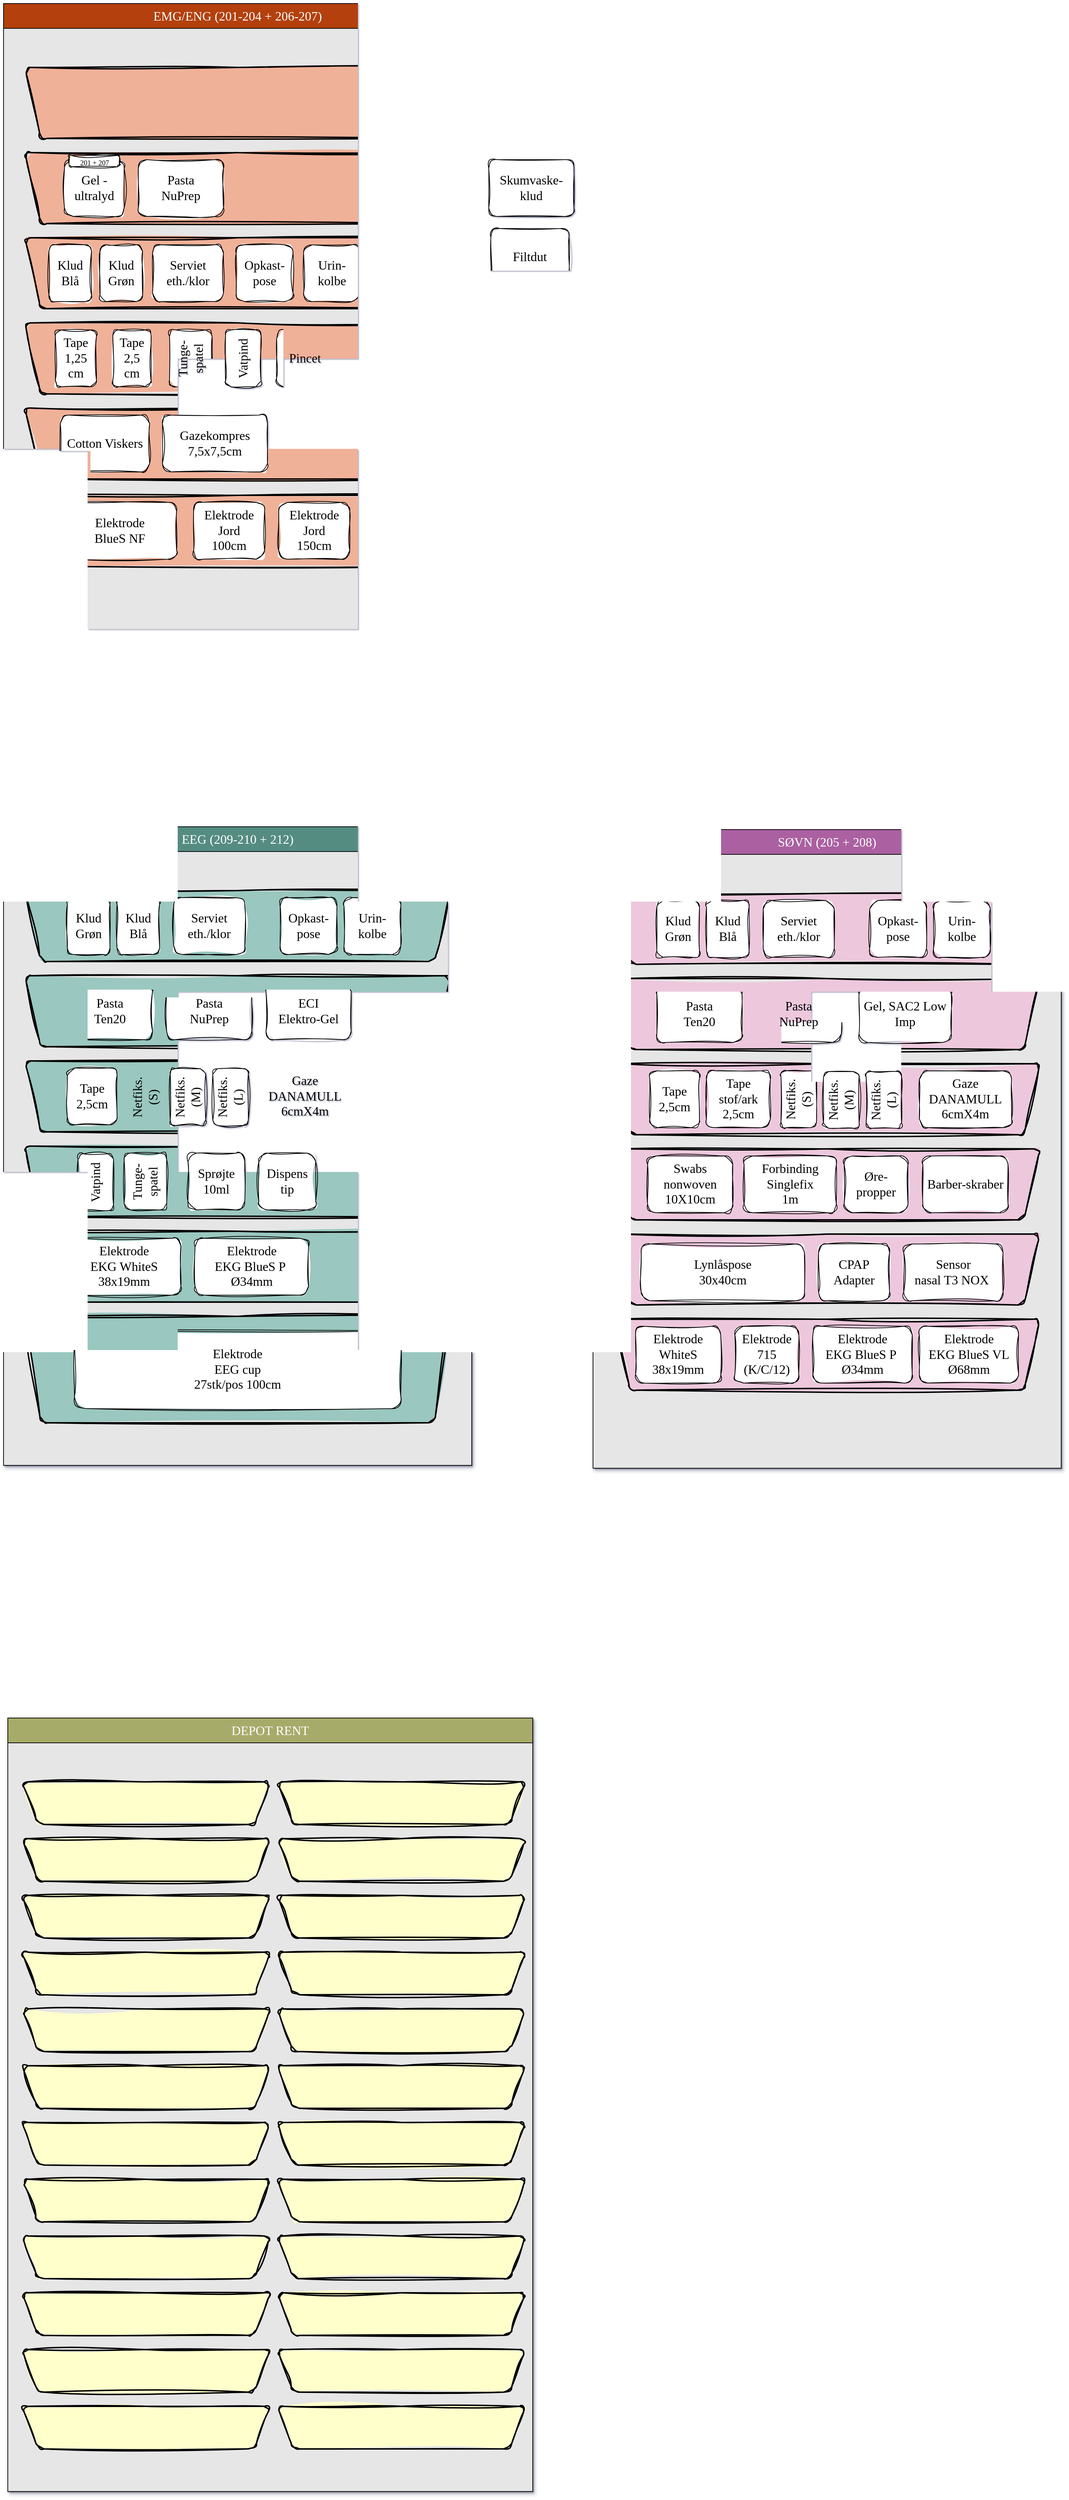 <mxfile version="22.1.18" type="github">
  <diagram name="Side-1" id="svqQulUeOBDjTAGsCi2p">
    <mxGraphModel dx="1793" dy="933" grid="0" gridSize="10" guides="1" tooltips="1" connect="1" arrows="1" fold="1" page="1" pageScale="1.5" pageWidth="1169" pageHeight="827" background="#ffffff" math="0" shadow="1">
      <root>
        <mxCell id="0" />
        <mxCell id="1" parent="0" />
        <mxCell id="lYbMJt9OuOAuE3FdUUvH-2" value="EEG (209-210 + 212)" style="swimlane;whiteSpace=wrap;html=1;hachureGap=4;fontFamily=Verdana;fontSize=18;swimlaneFillColor=#E6E6E6;startSize=35;rounded=0;labelBackgroundColor=none;fillStyle=solid;fillColor=#548C82;fontColor=#FFFFFF;shadow=1;fontStyle=0;glass=0;" parent="1" vertex="1">
          <mxGeometry x="80" y="1300" width="660" height="900" as="geometry" />
        </mxCell>
        <mxCell id="3jGWB9efROOq3MFtMo3v-24" value="" style="shape=trapezoid;perimeter=trapezoidPerimeter;whiteSpace=wrap;html=1;fixedSize=1;rounded=1;size=22.5;arcSize=17;rotation=-180;labelBackgroundColor=none;shadow=0;fillStyle=solid;allowArrows=1;snapToPoint=0;strokeWidth=2;perimeterSpacing=0;labelBorderColor=none;fillColor=#9AC7BF;fontSize=18;fontFamily=Verdana;sketch=1;curveFitting=1;jiggle=2;" parent="lYbMJt9OuOAuE3FdUUvH-2" vertex="1">
          <mxGeometry x="30" y="90" width="600" height="100" as="geometry" />
        </mxCell>
        <mxCell id="3jGWB9efROOq3MFtMo3v-30" value="Klud Grøn" style="rounded=1;whiteSpace=wrap;html=1;hachureGap=4;fontFamily=Verdana;fontSize=18;strokeWidth=1;direction=west;rotation=0;sketch=1;curveFitting=1;jiggle=2;" parent="lYbMJt9OuOAuE3FdUUvH-2" vertex="1">
          <mxGeometry x="90" y="100" width="60" height="80" as="geometry" />
        </mxCell>
        <mxCell id="lYbMJt9OuOAuE3FdUUvH-6" value="" style="shape=trapezoid;perimeter=trapezoidPerimeter;whiteSpace=wrap;html=1;fixedSize=1;rounded=1;size=22.5;arcSize=17;rotation=-180;labelBackgroundColor=none;shadow=0;fillStyle=solid;allowArrows=1;snapToPoint=0;strokeWidth=2;perimeterSpacing=0;labelBorderColor=none;fillColor=#9AC7BF;fontSize=18;fontFamily=Verdana;sketch=1;curveFitting=1;jiggle=2;" parent="lYbMJt9OuOAuE3FdUUvH-2" vertex="1">
          <mxGeometry x="30" y="210" width="600" height="100" as="geometry" />
        </mxCell>
        <mxCell id="lYbMJt9OuOAuE3FdUUvH-8" value="" style="shape=trapezoid;perimeter=trapezoidPerimeter;whiteSpace=wrap;html=1;fixedSize=1;rounded=1;size=22.5;arcSize=17;rotation=-180;labelBackgroundColor=none;shadow=0;fillStyle=solid;allowArrows=1;snapToPoint=0;strokeWidth=2;perimeterSpacing=0;labelBorderColor=none;fillColor=#9AC7BF;fontSize=18;fontFamily=Verdana;sketch=1;curveFitting=1;jiggle=2;" parent="lYbMJt9OuOAuE3FdUUvH-2" vertex="1">
          <mxGeometry x="30" y="330" width="600" height="100" as="geometry" />
        </mxCell>
        <mxCell id="lYbMJt9OuOAuE3FdUUvH-9" value="" style="shape=trapezoid;perimeter=trapezoidPerimeter;whiteSpace=wrap;html=1;fixedSize=1;rounded=1;size=22.5;arcSize=17;rotation=-180;labelBackgroundColor=none;shadow=0;fillStyle=solid;allowArrows=1;snapToPoint=0;strokeWidth=2;perimeterSpacing=0;labelBorderColor=none;fillColor=#9AC7BF;fontSize=18;fontFamily=Verdana;sketch=1;curveFitting=1;jiggle=2;" parent="lYbMJt9OuOAuE3FdUUvH-2" vertex="1">
          <mxGeometry x="30" y="450" width="600" height="100" as="geometry" />
        </mxCell>
        <mxCell id="lYbMJt9OuOAuE3FdUUvH-10" value="" style="shape=trapezoid;perimeter=trapezoidPerimeter;whiteSpace=wrap;html=1;fixedSize=1;rounded=1;size=22.5;arcSize=17;rotation=-180;labelBackgroundColor=none;shadow=0;fillStyle=solid;allowArrows=1;snapToPoint=0;strokeWidth=2;perimeterSpacing=0;labelBorderColor=none;fillColor=#9AC7BF;fontSize=18;fontFamily=Verdana;sketch=1;curveFitting=1;jiggle=2;" parent="lYbMJt9OuOAuE3FdUUvH-2" vertex="1">
          <mxGeometry x="30" y="570" width="600" height="100" as="geometry" />
        </mxCell>
        <mxCell id="lYbMJt9OuOAuE3FdUUvH-11" value="" style="shape=trapezoid;perimeter=trapezoidPerimeter;whiteSpace=wrap;html=1;fixedSize=1;rounded=1;size=22.5;arcSize=17;rotation=-180;labelBackgroundColor=none;shadow=0;fillStyle=solid;allowArrows=1;snapToPoint=0;strokeWidth=2;perimeterSpacing=0;labelBorderColor=none;fillColor=#9AC7BF;fontSize=18;fontFamily=Verdana;sketch=1;curveFitting=1;jiggle=2;" parent="lYbMJt9OuOAuE3FdUUvH-2" vertex="1">
          <mxGeometry x="30" y="690" width="600" height="150" as="geometry" />
        </mxCell>
        <mxCell id="lYbMJt9OuOAuE3FdUUvH-13" value="Klud Blå" style="rounded=1;whiteSpace=wrap;html=1;hachureGap=4;fontFamily=Verdana;fontSize=18;strokeWidth=1;direction=west;rotation=0;sketch=1;curveFitting=1;jiggle=2;" parent="lYbMJt9OuOAuE3FdUUvH-2" vertex="1">
          <mxGeometry x="160" y="100" width="60" height="80" as="geometry" />
        </mxCell>
        <mxCell id="lYbMJt9OuOAuE3FdUUvH-14" value="Serviet&lt;br style=&quot;font-size: 18px;&quot;&gt;eth./klor" style="rounded=1;whiteSpace=wrap;html=1;hachureGap=4;fontFamily=Verdana;fontSize=18;strokeWidth=1;direction=west;rotation=0;sketch=1;curveFitting=1;jiggle=2;" parent="lYbMJt9OuOAuE3FdUUvH-2" vertex="1">
          <mxGeometry x="240" y="100" width="100" height="80" as="geometry" />
        </mxCell>
        <mxCell id="lYbMJt9OuOAuE3FdUUvH-15" value="Opkast-pose" style="rounded=1;whiteSpace=wrap;html=1;hachureGap=4;fontFamily=Verdana;fontSize=18;strokeWidth=1;direction=west;rotation=0;sketch=1;curveFitting=1;jiggle=2;" parent="lYbMJt9OuOAuE3FdUUvH-2" vertex="1">
          <mxGeometry x="390" y="100" width="80" height="80" as="geometry" />
        </mxCell>
        <mxCell id="lYbMJt9OuOAuE3FdUUvH-16" value="Urin-kolbe" style="rounded=1;whiteSpace=wrap;html=1;hachureGap=4;fontFamily=Verdana;fontSize=18;strokeWidth=1;direction=west;rotation=0;sketch=1;curveFitting=1;jiggle=2;" parent="lYbMJt9OuOAuE3FdUUvH-2" vertex="1">
          <mxGeometry x="480" y="100" width="80" height="80" as="geometry" />
        </mxCell>
        <mxCell id="lYbMJt9OuOAuE3FdUUvH-20" value="Elektrode&lt;br&gt;EKG WhiteS&lt;br style=&quot;font-size: 18px;&quot;&gt;38x19mm" style="rounded=1;whiteSpace=wrap;html=1;hachureGap=4;fontFamily=Verdana;fontSize=18;strokeWidth=1;direction=west;rotation=0;spacingRight=2;spacingLeft=2;sketch=1;curveFitting=1;jiggle=2;" parent="lYbMJt9OuOAuE3FdUUvH-2" vertex="1">
          <mxGeometry x="90" y="580" width="160" height="80" as="geometry" />
        </mxCell>
        <mxCell id="lYbMJt9OuOAuE3FdUUvH-25" value="Elektrode &lt;br style=&quot;font-size: 18px;&quot;&gt;EKG BlueS P&amp;nbsp;&lt;br style=&quot;font-size: 18px;&quot;&gt;Ø34mm" style="rounded=1;whiteSpace=wrap;html=1;hachureGap=4;fontFamily=Verdana;fontSize=18;strokeWidth=1;direction=west;rotation=0;spacingRight=2;spacingLeft=2;sketch=1;curveFitting=1;jiggle=2;" parent="lYbMJt9OuOAuE3FdUUvH-2" vertex="1">
          <mxGeometry x="270" y="580" width="160" height="80" as="geometry" />
        </mxCell>
        <mxCell id="lYbMJt9OuOAuE3FdUUvH-26" value="Tape&lt;br style=&quot;font-size: 18px;&quot;&gt;2,5cm" style="rounded=1;whiteSpace=wrap;html=1;hachureGap=4;fontFamily=Verdana;fontSize=18;strokeWidth=1;direction=west;rotation=0;spacingRight=2;spacingLeft=2;sketch=1;curveFitting=1;jiggle=2;" parent="lYbMJt9OuOAuE3FdUUvH-2" vertex="1">
          <mxGeometry x="90" y="340" width="70" height="80" as="geometry" />
        </mxCell>
        <mxCell id="lYbMJt9OuOAuE3FdUUvH-27" value="Vatpind" style="rounded=1;whiteSpace=wrap;html=1;hachureGap=4;fontFamily=Verdana;fontSize=18;strokeWidth=1;direction=west;rotation=-90;spacingRight=2;spacingLeft=2;sketch=1;curveFitting=1;jiggle=2;" parent="lYbMJt9OuOAuE3FdUUvH-2" vertex="1">
          <mxGeometry x="90" y="476" width="80" height="50" as="geometry" />
        </mxCell>
        <mxCell id="lYbMJt9OuOAuE3FdUUvH-28" value="Tunge-spatel" style="rounded=1;whiteSpace=wrap;html=1;hachureGap=4;fontFamily=Verdana;fontSize=18;strokeWidth=1;direction=west;rotation=-90;spacingRight=2;spacingLeft=2;sketch=1;curveFitting=1;jiggle=2;" parent="lYbMJt9OuOAuE3FdUUvH-2" vertex="1">
          <mxGeometry x="160" y="470" width="80" height="60" as="geometry" />
        </mxCell>
        <mxCell id="lYbMJt9OuOAuE3FdUUvH-29" value="Gaze DANAMULL&lt;br style=&quot;font-size: 18px;&quot;&gt;6cmX4m" style="rounded=1;whiteSpace=wrap;html=1;hachureGap=4;fontFamily=Verdana;fontSize=18;strokeWidth=1;direction=west;rotation=0;spacingRight=2;spacingLeft=2;sketch=1;curveFitting=1;jiggle=2;" parent="lYbMJt9OuOAuE3FdUUvH-2" vertex="1">
          <mxGeometry x="360" y="340" width="130" height="80" as="geometry" />
        </mxCell>
        <mxCell id="lYbMJt9OuOAuE3FdUUvH-36" value="Netfiks. (S)" style="rounded=1;whiteSpace=wrap;html=1;hachureGap=4;fontFamily=Verdana;fontSize=18;strokeWidth=1;direction=west;rotation=-90;spacingRight=2;spacingLeft=2;sketch=1;curveFitting=1;jiggle=2;" parent="lYbMJt9OuOAuE3FdUUvH-2" vertex="1">
          <mxGeometry x="160" y="356" width="80" height="50" as="geometry" />
        </mxCell>
        <mxCell id="lYbMJt9OuOAuE3FdUUvH-37" value="Netfiks. (M)" style="rounded=1;whiteSpace=wrap;html=1;hachureGap=4;fontFamily=Verdana;fontSize=18;strokeWidth=1;direction=west;rotation=-90;spacingRight=2;spacingLeft=2;sketch=1;curveFitting=1;jiggle=2;" parent="lYbMJt9OuOAuE3FdUUvH-2" vertex="1">
          <mxGeometry x="220" y="356" width="80" height="50" as="geometry" />
        </mxCell>
        <mxCell id="lYbMJt9OuOAuE3FdUUvH-38" value="Netfiks. (L)" style="rounded=1;whiteSpace=wrap;html=1;hachureGap=4;fontFamily=Verdana;fontSize=18;strokeWidth=1;direction=west;rotation=-90;spacingRight=2;spacingLeft=2;sketch=1;curveFitting=1;jiggle=2;" parent="lYbMJt9OuOAuE3FdUUvH-2" vertex="1">
          <mxGeometry x="280" y="356" width="80" height="50" as="geometry" />
        </mxCell>
        <mxCell id="lYbMJt9OuOAuE3FdUUvH-39" value="Pasta&lt;br style=&quot;font-size: 18px;&quot;&gt;NuPrep" style="rounded=1;whiteSpace=wrap;html=1;hachureGap=4;fontFamily=Verdana;fontSize=18;strokeWidth=1;direction=west;rotation=0;spacingRight=2;spacingLeft=2;sketch=1;curveFitting=1;jiggle=2;" parent="lYbMJt9OuOAuE3FdUUvH-2" vertex="1">
          <mxGeometry x="230" y="220" width="120" height="80" as="geometry" />
        </mxCell>
        <mxCell id="lYbMJt9OuOAuE3FdUUvH-40" value="Pasta&lt;br style=&quot;font-size: 18px;&quot;&gt;Ten20" style="rounded=1;whiteSpace=wrap;html=1;hachureGap=4;fontFamily=Verdana;fontSize=18;strokeWidth=1;direction=west;rotation=0;spacingRight=2;spacingLeft=2;sketch=1;curveFitting=1;jiggle=2;" parent="lYbMJt9OuOAuE3FdUUvH-2" vertex="1">
          <mxGeometry x="90" y="220" width="120" height="80" as="geometry" />
        </mxCell>
        <mxCell id="lYbMJt9OuOAuE3FdUUvH-41" value="Elektrode&lt;br style=&quot;font-size: 18px;&quot;&gt;EEG cup&lt;br style=&quot;font-size: 18px;&quot;&gt;27stk/pos 100cm" style="rounded=1;whiteSpace=wrap;html=1;hachureGap=4;fontFamily=Verdana;fontSize=18;strokeWidth=1;direction=west;rotation=0;spacingRight=2;spacingLeft=2;sketch=1;curveFitting=1;jiggle=2;" parent="lYbMJt9OuOAuE3FdUUvH-2" vertex="1">
          <mxGeometry x="100" y="710" width="460" height="110" as="geometry" />
        </mxCell>
        <mxCell id="lYbMJt9OuOAuE3FdUUvH-42" value="ECI&lt;br style=&quot;font-size: 18px;&quot;&gt;Elektro-Gel" style="rounded=1;whiteSpace=wrap;html=1;hachureGap=4;fontFamily=Verdana;fontSize=18;strokeWidth=1;direction=west;rotation=0;spacingRight=2;spacingLeft=2;sketch=1;curveFitting=1;jiggle=2;" parent="lYbMJt9OuOAuE3FdUUvH-2" vertex="1">
          <mxGeometry x="370" y="220" width="120" height="80" as="geometry" />
        </mxCell>
        <mxCell id="lYbMJt9OuOAuE3FdUUvH-43" value="Sprøjte 10ml" style="rounded=1;whiteSpace=wrap;html=1;hachureGap=4;fontFamily=Verdana;fontSize=18;strokeWidth=1;direction=west;rotation=0;spacingRight=2;spacingLeft=2;sketch=1;curveFitting=1;jiggle=2;" parent="lYbMJt9OuOAuE3FdUUvH-2" vertex="1">
          <mxGeometry x="260" y="460" width="80" height="80" as="geometry" />
        </mxCell>
        <mxCell id="lYbMJt9OuOAuE3FdUUvH-44" value="Dispens&lt;br style=&quot;font-size: 18px;&quot;&gt;tip" style="rounded=1;whiteSpace=wrap;html=1;hachureGap=4;fontFamily=Verdana;fontSize=18;strokeWidth=1;direction=west;rotation=0;spacingRight=2;spacingLeft=2;sketch=1;curveFitting=1;jiggle=2;" parent="lYbMJt9OuOAuE3FdUUvH-2" vertex="1">
          <mxGeometry x="360" y="460" width="80" height="80" as="geometry" />
        </mxCell>
        <mxCell id="wIaHaO2FN9Urou3l482N-1" value="EMG/ENG (201-204 + 206-207)" style="swimlane;whiteSpace=wrap;html=1;hachureGap=4;fontFamily=Verdana;fontSize=18;swimlaneFillColor=#E6E6E6;startSize=35;rounded=0;labelBackgroundColor=none;fillStyle=solid;fillColor=#B3400E;fontColor=#FFFFFF;shadow=1;fontStyle=0;glass=0;" parent="1" vertex="1">
          <mxGeometry x="80" y="140" width="660" height="900" as="geometry" />
        </mxCell>
        <mxCell id="wIaHaO2FN9Urou3l482N-2" value="" style="shape=trapezoid;perimeter=trapezoidPerimeter;whiteSpace=wrap;html=1;fixedSize=1;rounded=1;size=22.5;arcSize=17;rotation=-180;labelBackgroundColor=none;shadow=0;fillStyle=solid;allowArrows=1;snapToPoint=0;strokeWidth=2;perimeterSpacing=0;labelBorderColor=none;fillColor=#F0B199;fontSize=18;fontFamily=Verdana;sketch=1;curveFitting=1;jiggle=2;" parent="wIaHaO2FN9Urou3l482N-1" vertex="1">
          <mxGeometry x="30" y="90" width="600" height="100" as="geometry" />
        </mxCell>
        <mxCell id="wIaHaO2FN9Urou3l482N-4" value="" style="shape=trapezoid;perimeter=trapezoidPerimeter;whiteSpace=wrap;html=1;fixedSize=1;rounded=1;size=22.5;arcSize=17;rotation=-180;labelBackgroundColor=none;shadow=0;fillStyle=solid;allowArrows=1;snapToPoint=0;strokeWidth=2;perimeterSpacing=0;labelBorderColor=none;fillColor=#F0B199;fontSize=18;fontFamily=Verdana;sketch=1;curveFitting=1;jiggle=2;" parent="wIaHaO2FN9Urou3l482N-1" vertex="1">
          <mxGeometry x="30" y="210" width="600" height="100" as="geometry" />
        </mxCell>
        <mxCell id="wIaHaO2FN9Urou3l482N-5" value="" style="shape=trapezoid;perimeter=trapezoidPerimeter;whiteSpace=wrap;html=1;fixedSize=1;rounded=1;size=22.5;arcSize=17;rotation=-180;labelBackgroundColor=none;shadow=0;fillStyle=solid;allowArrows=1;snapToPoint=0;strokeWidth=2;perimeterSpacing=0;labelBorderColor=none;fillColor=#F0B199;fontSize=18;fontFamily=Verdana;sketch=1;curveFitting=1;jiggle=2;" parent="wIaHaO2FN9Urou3l482N-1" vertex="1">
          <mxGeometry x="30" y="330" width="600" height="100" as="geometry" />
        </mxCell>
        <mxCell id="wIaHaO2FN9Urou3l482N-6" value="" style="shape=trapezoid;perimeter=trapezoidPerimeter;whiteSpace=wrap;html=1;fixedSize=1;rounded=1;size=22.5;arcSize=17;rotation=-180;labelBackgroundColor=none;shadow=0;fillStyle=solid;allowArrows=1;snapToPoint=0;strokeWidth=2;perimeterSpacing=0;labelBorderColor=none;fillColor=#F0B199;fontSize=18;fontFamily=Verdana;sketch=1;curveFitting=1;jiggle=2;" parent="wIaHaO2FN9Urou3l482N-1" vertex="1">
          <mxGeometry x="30" y="450" width="600" height="100" as="geometry" />
        </mxCell>
        <mxCell id="wIaHaO2FN9Urou3l482N-7" value="" style="shape=trapezoid;perimeter=trapezoidPerimeter;whiteSpace=wrap;html=1;fixedSize=1;rounded=1;size=22.5;arcSize=17;rotation=-180;labelBackgroundColor=none;shadow=0;fillStyle=solid;allowArrows=1;snapToPoint=0;strokeWidth=2;perimeterSpacing=0;labelBorderColor=none;fillColor=#F0B199;fontSize=18;fontFamily=Verdana;sketch=1;curveFitting=1;jiggle=2;" parent="wIaHaO2FN9Urou3l482N-1" vertex="1">
          <mxGeometry x="30" y="570" width="600" height="100" as="geometry" />
        </mxCell>
        <mxCell id="wIaHaO2FN9Urou3l482N-8" value="" style="shape=trapezoid;perimeter=trapezoidPerimeter;whiteSpace=wrap;html=1;fixedSize=1;rounded=1;size=22.5;arcSize=17;rotation=-180;labelBackgroundColor=none;shadow=0;fillStyle=solid;allowArrows=1;snapToPoint=0;strokeWidth=2;perimeterSpacing=0;labelBorderColor=none;fillColor=#F0B199;fontSize=18;fontFamily=Verdana;sketch=1;curveFitting=1;jiggle=2;" parent="wIaHaO2FN9Urou3l482N-1" vertex="1">
          <mxGeometry x="30" y="693" width="600" height="100" as="geometry" />
        </mxCell>
        <mxCell id="wIaHaO2FN9Urou3l482N-13" value="Elektrode Jord&lt;br style=&quot;font-size: 18px;&quot;&gt;100cm" style="rounded=1;whiteSpace=wrap;html=1;hachureGap=4;fontFamily=Verdana;fontSize=18;strokeWidth=1;direction=west;rotation=0;spacingRight=2;spacingLeft=2;sketch=1;curveFitting=1;jiggle=2;" parent="wIaHaO2FN9Urou3l482N-1" vertex="1">
          <mxGeometry x="268" y="703" width="100" height="80" as="geometry" />
        </mxCell>
        <mxCell id="wIaHaO2FN9Urou3l482N-14" value="Elektrode&lt;br style=&quot;font-size: 18px;&quot;&gt;BlueS NF" style="rounded=1;whiteSpace=wrap;html=1;hachureGap=4;fontFamily=Verdana;fontSize=18;strokeWidth=1;direction=west;rotation=0;spacingRight=2;spacingLeft=2;sketch=1;curveFitting=1;jiggle=2;" parent="wIaHaO2FN9Urou3l482N-1" vertex="1">
          <mxGeometry x="84" y="703" width="160" height="80" as="geometry" />
        </mxCell>
        <mxCell id="wIaHaO2FN9Urou3l482N-22" value="Gel - ultralyd" style="rounded=1;whiteSpace=wrap;html=1;hachureGap=4;fontFamily=Verdana;fontSize=18;strokeWidth=1;direction=west;rotation=0;spacingRight=2;spacingLeft=2;shadow=0;sketch=1;curveFitting=1;jiggle=2;" parent="wIaHaO2FN9Urou3l482N-1" vertex="1">
          <mxGeometry x="86" y="220" width="84" height="80" as="geometry" />
        </mxCell>
        <mxCell id="wIaHaO2FN9Urou3l482N-28" value="Elektrode Jord&lt;br style=&quot;font-size: 18px;&quot;&gt;150cm" style="rounded=1;whiteSpace=wrap;html=1;hachureGap=4;fontFamily=Verdana;fontSize=18;strokeWidth=1;direction=west;rotation=0;spacingRight=2;spacingLeft=2;sketch=1;curveFitting=1;jiggle=2;" parent="wIaHaO2FN9Urou3l482N-1" vertex="1">
          <mxGeometry x="388" y="703" width="100" height="80" as="geometry" />
        </mxCell>
        <mxCell id="Ygx26Ma0uc5o6EwyQJRm-1" value="Pasta&lt;br style=&quot;font-size: 18px;&quot;&gt;NuPrep" style="rounded=1;whiteSpace=wrap;html=1;hachureGap=4;fontFamily=Verdana;fontSize=18;strokeWidth=1;direction=west;rotation=0;spacingRight=2;spacingLeft=2;sketch=1;curveFitting=1;jiggle=2;" vertex="1" parent="wIaHaO2FN9Urou3l482N-1">
          <mxGeometry x="190" y="220" width="120" height="80" as="geometry" />
        </mxCell>
        <mxCell id="wIaHaO2FN9Urou3l482N-9" value="Klud Blå" style="rounded=1;whiteSpace=wrap;html=1;hachureGap=4;fontFamily=Verdana;fontSize=18;strokeWidth=1;direction=west;rotation=0;sketch=1;curveFitting=1;jiggle=2;" parent="wIaHaO2FN9Urou3l482N-1" vertex="1">
          <mxGeometry x="64" y="340" width="60" height="80" as="geometry" />
        </mxCell>
        <mxCell id="wIaHaO2FN9Urou3l482N-3" value="Klud Grøn" style="rounded=1;whiteSpace=wrap;html=1;hachureGap=4;fontFamily=Verdana;fontSize=18;strokeWidth=1;direction=west;rotation=0;sketch=1;curveFitting=1;jiggle=2;" parent="wIaHaO2FN9Urou3l482N-1" vertex="1">
          <mxGeometry x="136" y="340" width="60" height="80" as="geometry" />
        </mxCell>
        <mxCell id="wIaHaO2FN9Urou3l482N-10" value="Serviet&lt;br style=&quot;font-size: 18px;&quot;&gt;eth./klor" style="rounded=1;whiteSpace=wrap;html=1;hachureGap=4;fontFamily=Verdana;fontSize=18;strokeWidth=1;direction=west;rotation=0;shadow=0;sketch=1;curveFitting=1;jiggle=2;" parent="wIaHaO2FN9Urou3l482N-1" vertex="1">
          <mxGeometry x="210" y="340" width="100" height="80" as="geometry" />
        </mxCell>
        <mxCell id="wIaHaO2FN9Urou3l482N-11" value="Opkast-pose" style="rounded=1;whiteSpace=wrap;html=1;hachureGap=4;fontFamily=Verdana;fontSize=18;strokeWidth=1;direction=west;rotation=0;sketch=1;curveFitting=1;jiggle=2;" parent="wIaHaO2FN9Urou3l482N-1" vertex="1">
          <mxGeometry x="328" y="340" width="80" height="80" as="geometry" />
        </mxCell>
        <mxCell id="wIaHaO2FN9Urou3l482N-12" value="Urin-kolbe" style="rounded=1;whiteSpace=wrap;html=1;hachureGap=4;fontFamily=Verdana;fontSize=18;strokeWidth=1;direction=west;rotation=0;sketch=1;curveFitting=1;jiggle=2;" parent="wIaHaO2FN9Urou3l482N-1" vertex="1">
          <mxGeometry x="423" y="340" width="80" height="80" as="geometry" />
        </mxCell>
        <mxCell id="Ygx26Ma0uc5o6EwyQJRm-2" value="Tape&lt;br style=&quot;font-size: 18px;&quot;&gt;2,5 cm" style="rounded=1;whiteSpace=wrap;html=1;hachureGap=4;fontFamily=Verdana;fontSize=18;strokeWidth=1;direction=west;rotation=0;spacingRight=2;spacingLeft=2;sketch=1;curveFitting=1;jiggle=2;" vertex="1" parent="wIaHaO2FN9Urou3l482N-1">
          <mxGeometry x="154" y="460" width="54" height="80" as="geometry" />
        </mxCell>
        <mxCell id="Ygx26Ma0uc5o6EwyQJRm-3" value="Tape&lt;br style=&quot;font-size: 18px;&quot;&gt;1,25 cm" style="rounded=1;whiteSpace=wrap;html=1;hachureGap=4;fontFamily=Verdana;fontSize=18;strokeWidth=1;direction=west;rotation=0;spacingRight=2;spacingLeft=2;sketch=1;curveFitting=1;jiggle=2;" vertex="1" parent="wIaHaO2FN9Urou3l482N-1">
          <mxGeometry x="73" y="460" width="58" height="80" as="geometry" />
        </mxCell>
        <mxCell id="wIaHaO2FN9Urou3l482N-17" value="Tunge-spatel" style="rounded=1;whiteSpace=wrap;html=1;hachureGap=4;fontFamily=Verdana;fontSize=18;strokeWidth=1;direction=west;rotation=-90;spacingRight=2;spacingLeft=2;sketch=1;curveFitting=1;jiggle=2;" parent="wIaHaO2FN9Urou3l482N-1" vertex="1">
          <mxGeometry x="224" y="470" width="80" height="60" as="geometry" />
        </mxCell>
        <mxCell id="wIaHaO2FN9Urou3l482N-16" value="Vatpind" style="rounded=1;whiteSpace=wrap;html=1;hachureGap=4;fontFamily=Verdana;fontSize=18;strokeWidth=1;direction=west;rotation=-90;spacingRight=2;spacingLeft=2;sketch=1;curveFitting=1;jiggle=2;" parent="wIaHaO2FN9Urou3l482N-1" vertex="1">
          <mxGeometry x="298" y="475" width="80" height="50" as="geometry" />
        </mxCell>
        <mxCell id="wIaHaO2FN9Urou3l482N-26" value="Pincet" style="rounded=1;whiteSpace=wrap;html=1;hachureGap=4;fontFamily=Verdana;fontSize=18;strokeWidth=1;direction=west;rotation=0;spacingRight=2;spacingLeft=2;sketch=1;curveFitting=1;jiggle=2;" parent="wIaHaO2FN9Urou3l482N-1" vertex="1">
          <mxGeometry x="385" y="460" width="80" height="80" as="geometry" />
        </mxCell>
        <mxCell id="wIaHaO2FN9Urou3l482N-31" value="Gazekompres&lt;br style=&quot;font-size: 18px;&quot;&gt;7,5x7,5cm" style="rounded=1;whiteSpace=wrap;html=1;hachureGap=4;fontFamily=Verdana;fontSize=18;strokeWidth=1;direction=west;rotation=0;spacingRight=2;spacingLeft=2;sketch=1;curveFitting=1;jiggle=2;" parent="wIaHaO2FN9Urou3l482N-1" vertex="1">
          <mxGeometry x="224" y="580" width="148" height="80" as="geometry" />
        </mxCell>
        <mxCell id="wIaHaO2FN9Urou3l482N-80" value="Cotton Viskers" style="rounded=1;whiteSpace=wrap;html=1;hachureGap=4;fontFamily=Verdana;fontSize=18;strokeWidth=1;direction=west;rotation=0;spacingRight=2;spacingLeft=2;sketch=1;curveFitting=1;jiggle=2;" parent="wIaHaO2FN9Urou3l482N-1" vertex="1">
          <mxGeometry x="80" y="580" width="126" height="80" as="geometry" />
        </mxCell>
        <mxCell id="Ygx26Ma0uc5o6EwyQJRm-5" value="&lt;font style=&quot;font-size: 10px;&quot;&gt;201 + 207&lt;/font&gt;" style="rounded=1;whiteSpace=wrap;html=1;hachureGap=4;fontFamily=Verdana;fontSize=18;strokeWidth=1;direction=west;rotation=0;spacingRight=2;spacingLeft=2;shadow=0;sketch=1;curveFitting=1;jiggle=2;" vertex="1" parent="wIaHaO2FN9Urou3l482N-1">
          <mxGeometry x="92.5" y="214" width="71" height="16" as="geometry" />
        </mxCell>
        <mxCell id="wIaHaO2FN9Urou3l482N-34" value="SØVN (205 + 208)" style="swimlane;whiteSpace=wrap;html=1;hachureGap=4;fontFamily=Verdana;fontSize=18;swimlaneFillColor=#E6E6E6;startSize=35;rounded=0;labelBackgroundColor=none;fillStyle=solid;fillColor=#AB61A1;fontColor=#FFFFFF;shadow=1;fontStyle=0;glass=0;" parent="1" vertex="1">
          <mxGeometry x="911" y="1304" width="660" height="900" as="geometry" />
        </mxCell>
        <mxCell id="wIaHaO2FN9Urou3l482N-35" value="" style="shape=trapezoid;perimeter=trapezoidPerimeter;whiteSpace=wrap;html=1;fixedSize=1;rounded=1;size=22.5;arcSize=17;rotation=-180;labelBackgroundColor=none;shadow=0;fillStyle=solid;allowArrows=1;snapToPoint=0;strokeWidth=2;perimeterSpacing=0;labelBorderColor=none;fillColor=#EDC8DD;fontSize=18;fontFamily=Verdana;sketch=1;curveFitting=1;jiggle=2;" parent="wIaHaO2FN9Urou3l482N-34" vertex="1">
          <mxGeometry x="30" y="90" width="600" height="100" as="geometry" />
        </mxCell>
        <mxCell id="wIaHaO2FN9Urou3l482N-36" value="Klud Grøn" style="rounded=1;whiteSpace=wrap;html=1;hachureGap=4;fontFamily=Verdana;fontSize=18;strokeWidth=1;direction=west;rotation=0;sketch=1;curveFitting=1;jiggle=2;" parent="wIaHaO2FN9Urou3l482N-34" vertex="1">
          <mxGeometry x="90" y="100" width="60" height="80" as="geometry" />
        </mxCell>
        <mxCell id="wIaHaO2FN9Urou3l482N-37" value="" style="shape=trapezoid;perimeter=trapezoidPerimeter;whiteSpace=wrap;html=1;fixedSize=1;rounded=1;size=22.5;arcSize=17;rotation=-180;labelBackgroundColor=none;shadow=0;fillStyle=solid;allowArrows=1;snapToPoint=0;strokeWidth=2;perimeterSpacing=0;labelBorderColor=none;fillColor=#EDC8DD;fontSize=18;fontFamily=Verdana;sketch=1;curveFitting=1;jiggle=2;" parent="wIaHaO2FN9Urou3l482N-34" vertex="1">
          <mxGeometry x="30" y="210" width="600" height="100" as="geometry" />
        </mxCell>
        <mxCell id="wIaHaO2FN9Urou3l482N-38" value="" style="shape=trapezoid;perimeter=trapezoidPerimeter;whiteSpace=wrap;html=1;fixedSize=1;rounded=1;size=22.5;arcSize=17;rotation=-180;labelBackgroundColor=none;shadow=0;fillStyle=solid;allowArrows=1;snapToPoint=0;strokeWidth=2;perimeterSpacing=0;labelBorderColor=none;fillColor=#EDC8DD;fontSize=18;fontFamily=Verdana;sketch=1;curveFitting=1;jiggle=2;" parent="wIaHaO2FN9Urou3l482N-34" vertex="1">
          <mxGeometry x="30" y="330" width="600" height="100" as="geometry" />
        </mxCell>
        <mxCell id="wIaHaO2FN9Urou3l482N-39" value="" style="shape=trapezoid;perimeter=trapezoidPerimeter;whiteSpace=wrap;html=1;fixedSize=1;rounded=1;size=22.5;arcSize=17;rotation=-180;labelBackgroundColor=none;shadow=0;fillStyle=solid;allowArrows=1;snapToPoint=0;strokeWidth=2;perimeterSpacing=0;labelBorderColor=none;fillColor=#EDC8DD;fontSize=18;fontFamily=Verdana;sketch=1;curveFitting=1;jiggle=2;" parent="wIaHaO2FN9Urou3l482N-34" vertex="1">
          <mxGeometry x="30" y="450" width="600" height="100" as="geometry" />
        </mxCell>
        <mxCell id="wIaHaO2FN9Urou3l482N-40" value="" style="shape=trapezoid;perimeter=trapezoidPerimeter;whiteSpace=wrap;html=1;fixedSize=1;rounded=1;size=22.5;arcSize=17;rotation=-180;labelBackgroundColor=none;shadow=0;fillStyle=solid;allowArrows=1;snapToPoint=0;strokeWidth=2;perimeterSpacing=0;labelBorderColor=none;fillColor=#EDC8DD;fontSize=18;fontFamily=Verdana;sketch=1;curveFitting=1;jiggle=2;" parent="wIaHaO2FN9Urou3l482N-34" vertex="1">
          <mxGeometry x="30" y="570" width="600" height="100" as="geometry" />
        </mxCell>
        <mxCell id="wIaHaO2FN9Urou3l482N-41" value="" style="shape=trapezoid;perimeter=trapezoidPerimeter;whiteSpace=wrap;html=1;fixedSize=1;rounded=1;size=22.5;arcSize=17;rotation=-180;labelBackgroundColor=none;shadow=0;fillStyle=solid;allowArrows=1;snapToPoint=0;strokeWidth=2;perimeterSpacing=0;labelBorderColor=none;fillColor=#EDC8DD;fontSize=18;fontFamily=Verdana;sketch=1;curveFitting=1;jiggle=2;" parent="wIaHaO2FN9Urou3l482N-34" vertex="1">
          <mxGeometry x="30" y="690" width="600" height="100" as="geometry" />
        </mxCell>
        <mxCell id="wIaHaO2FN9Urou3l482N-42" value="Klud Blå" style="rounded=1;whiteSpace=wrap;html=1;hachureGap=4;fontFamily=Verdana;fontSize=18;strokeWidth=1;direction=west;rotation=0;sketch=1;curveFitting=1;jiggle=2;" parent="wIaHaO2FN9Urou3l482N-34" vertex="1">
          <mxGeometry x="160" y="100" width="60" height="80" as="geometry" />
        </mxCell>
        <mxCell id="wIaHaO2FN9Urou3l482N-43" value="Serviet&lt;br style=&quot;font-size: 18px;&quot;&gt;eth./klor" style="rounded=1;whiteSpace=wrap;html=1;hachureGap=4;fontFamily=Verdana;fontSize=18;strokeWidth=1;direction=west;rotation=0;sketch=1;curveFitting=1;jiggle=2;" parent="wIaHaO2FN9Urou3l482N-34" vertex="1">
          <mxGeometry x="240" y="100" width="100" height="80" as="geometry" />
        </mxCell>
        <mxCell id="wIaHaO2FN9Urou3l482N-44" value="Opkast-pose" style="rounded=1;whiteSpace=wrap;html=1;hachureGap=4;fontFamily=Verdana;fontSize=18;strokeWidth=1;direction=west;rotation=0;sketch=1;curveFitting=1;jiggle=2;" parent="wIaHaO2FN9Urou3l482N-34" vertex="1">
          <mxGeometry x="390" y="100" width="80" height="80" as="geometry" />
        </mxCell>
        <mxCell id="wIaHaO2FN9Urou3l482N-45" value="Urin-kolbe" style="rounded=1;whiteSpace=wrap;html=1;hachureGap=4;fontFamily=Verdana;fontSize=18;strokeWidth=1;direction=west;rotation=0;sketch=1;curveFitting=1;jiggle=2;" parent="wIaHaO2FN9Urou3l482N-34" vertex="1">
          <mxGeometry x="480" y="100" width="80" height="80" as="geometry" />
        </mxCell>
        <mxCell id="wIaHaO2FN9Urou3l482N-48" value="Tape&lt;br style=&quot;font-size: 18px;&quot;&gt;2,5cm" style="rounded=1;whiteSpace=wrap;html=1;hachureGap=4;fontFamily=Verdana;fontSize=18;strokeWidth=1;direction=west;rotation=0;spacingRight=2;spacingLeft=2;sketch=1;curveFitting=1;jiggle=2;" parent="wIaHaO2FN9Urou3l482N-34" vertex="1">
          <mxGeometry x="80" y="340" width="70" height="80" as="geometry" />
        </mxCell>
        <mxCell id="wIaHaO2FN9Urou3l482N-55" value="Swabs nonwoven&lt;br&gt;10X10cm" style="rounded=1;whiteSpace=wrap;html=1;hachureGap=4;fontFamily=Verdana;fontSize=18;strokeWidth=1;direction=west;rotation=0;spacingRight=2;spacingLeft=2;sketch=1;curveFitting=1;jiggle=2;" parent="wIaHaO2FN9Urou3l482N-34" vertex="1">
          <mxGeometry x="77" y="460" width="120" height="80" as="geometry" />
        </mxCell>
        <mxCell id="wIaHaO2FN9Urou3l482N-58" value="Forbinding Singlefix&lt;br&gt;1m" style="rounded=1;whiteSpace=wrap;html=1;hachureGap=4;fontFamily=Verdana;fontSize=18;strokeWidth=1;direction=west;rotation=0;spacingRight=2;spacingLeft=2;sketch=1;curveFitting=1;jiggle=2;" parent="wIaHaO2FN9Urou3l482N-34" vertex="1">
          <mxGeometry x="213" y="460" width="130" height="80" as="geometry" />
        </mxCell>
        <mxCell id="wIaHaO2FN9Urou3l482N-60" value="Barber-skraber" style="rounded=1;whiteSpace=wrap;html=1;hachureGap=4;fontFamily=Verdana;fontSize=18;strokeWidth=1;direction=west;rotation=0;spacingRight=2;spacingLeft=2;sketch=1;curveFitting=1;jiggle=2;" parent="wIaHaO2FN9Urou3l482N-34" vertex="1">
          <mxGeometry x="465" y="460" width="120" height="80" as="geometry" />
        </mxCell>
        <mxCell id="wIaHaO2FN9Urou3l482N-61" value="Øre-propper" style="rounded=1;whiteSpace=wrap;html=1;hachureGap=4;fontFamily=Verdana;fontSize=18;strokeWidth=1;direction=west;rotation=0;spacingRight=2;spacingLeft=2;sketch=1;curveFitting=1;jiggle=2;" parent="wIaHaO2FN9Urou3l482N-34" vertex="1">
          <mxGeometry x="354" y="460" width="90" height="80" as="geometry" />
        </mxCell>
        <mxCell id="wIaHaO2FN9Urou3l482N-62" value="Gaze DANAMULL&lt;br style=&quot;font-size: 18px;&quot;&gt;6cmX4m" style="rounded=1;whiteSpace=wrap;html=1;hachureGap=4;fontFamily=Verdana;fontSize=18;strokeWidth=1;direction=west;rotation=0;spacingRight=2;spacingLeft=2;sketch=1;curveFitting=1;jiggle=2;" parent="wIaHaO2FN9Urou3l482N-34" vertex="1">
          <mxGeometry x="460" y="340" width="130" height="80" as="geometry" />
        </mxCell>
        <mxCell id="wIaHaO2FN9Urou3l482N-74" value="Elektrode&lt;br&gt;WhiteS&lt;br style=&quot;font-size: 18px;&quot;&gt;38x19mm" style="rounded=1;whiteSpace=wrap;html=1;hachureGap=4;fontFamily=Verdana;fontSize=18;strokeWidth=1;direction=west;rotation=0;spacingRight=2;spacingLeft=2;sketch=1;curveFitting=1;jiggle=2;" parent="wIaHaO2FN9Urou3l482N-34" vertex="1">
          <mxGeometry x="60" y="700" width="120" height="80" as="geometry" />
        </mxCell>
        <mxCell id="wIaHaO2FN9Urou3l482N-76" value="Elektrode&lt;br&gt;EKG BlueS VL&lt;br style=&quot;font-size: 18px;&quot;&gt;Ø68mm" style="rounded=1;whiteSpace=wrap;html=1;hachureGap=4;fontFamily=Verdana;fontSize=18;strokeWidth=1;direction=west;rotation=0;spacingRight=2;spacingLeft=2;sketch=1;curveFitting=1;jiggle=2;" parent="wIaHaO2FN9Urou3l482N-34" vertex="1">
          <mxGeometry x="460" y="700" width="140" height="80" as="geometry" />
        </mxCell>
        <mxCell id="wIaHaO2FN9Urou3l482N-81" value="Elektrode&lt;br&gt;715 (K/C/12)" style="rounded=1;whiteSpace=wrap;html=1;hachureGap=4;fontFamily=Verdana;fontSize=18;strokeWidth=1;direction=west;rotation=0;spacingRight=2;spacingLeft=2;sketch=1;curveFitting=1;jiggle=2;" parent="wIaHaO2FN9Urou3l482N-34" vertex="1">
          <mxGeometry x="200" y="700" width="90" height="80" as="geometry" />
        </mxCell>
        <mxCell id="wIaHaO2FN9Urou3l482N-82" value="Elektrode &lt;br style=&quot;font-size: 18px;&quot;&gt;EKG BlueS P&amp;nbsp;&lt;br style=&quot;font-size: 18px;&quot;&gt;Ø34mm" style="rounded=1;whiteSpace=wrap;html=1;hachureGap=4;fontFamily=Verdana;fontSize=18;strokeWidth=1;direction=west;rotation=0;spacingRight=2;spacingLeft=2;sketch=1;curveFitting=1;jiggle=2;" parent="wIaHaO2FN9Urou3l482N-34" vertex="1">
          <mxGeometry x="310" y="700" width="140" height="80" as="geometry" />
        </mxCell>
        <mxCell id="wIaHaO2FN9Urou3l482N-51" value="Sensor &lt;br&gt;nasal T3 NOX&amp;nbsp;" style="rounded=1;whiteSpace=wrap;html=1;hachureGap=4;fontFamily=Verdana;fontSize=18;strokeWidth=1;direction=west;rotation=0;spacingRight=2;spacingLeft=2;sketch=1;curveFitting=1;jiggle=2;" parent="wIaHaO2FN9Urou3l482N-34" vertex="1">
          <mxGeometry x="438" y="584" width="140" height="80" as="geometry" />
        </mxCell>
        <mxCell id="wIaHaO2FN9Urou3l482N-83" value="CPAP &lt;br&gt;Adapter" style="rounded=1;whiteSpace=wrap;html=1;hachureGap=4;fontFamily=Verdana;fontSize=18;strokeWidth=1;direction=west;rotation=0;spacingRight=2;spacingLeft=2;sketch=1;curveFitting=1;jiggle=2;" parent="wIaHaO2FN9Urou3l482N-34" vertex="1">
          <mxGeometry x="318" y="584" width="100" height="80" as="geometry" />
        </mxCell>
        <mxCell id="wIaHaO2FN9Urou3l482N-85" value="Tape&lt;br&gt;stof/ark&lt;br&gt;2,5cm" style="rounded=1;whiteSpace=wrap;html=1;hachureGap=4;fontFamily=Verdana;fontSize=18;strokeWidth=1;direction=west;rotation=0;spacingRight=2;spacingLeft=2;sketch=1;curveFitting=1;jiggle=2;" parent="wIaHaO2FN9Urou3l482N-34" vertex="1">
          <mxGeometry x="160" y="340" width="90" height="80" as="geometry" />
        </mxCell>
        <mxCell id="wIaHaO2FN9Urou3l482N-87" value="Netfiks. (S)" style="rounded=1;whiteSpace=wrap;html=1;hachureGap=4;fontFamily=Verdana;fontSize=18;strokeWidth=1;direction=west;rotation=-90;spacingRight=2;spacingLeft=2;sketch=1;curveFitting=1;jiggle=2;" parent="wIaHaO2FN9Urou3l482N-34" vertex="1">
          <mxGeometry x="250" y="355" width="80" height="50" as="geometry" />
        </mxCell>
        <mxCell id="wIaHaO2FN9Urou3l482N-88" value="Netfiks. (M)" style="rounded=1;whiteSpace=wrap;html=1;hachureGap=4;fontFamily=Verdana;fontSize=18;strokeWidth=1;direction=west;rotation=-90;spacingRight=2;spacingLeft=2;sketch=1;curveFitting=1;jiggle=2;" parent="wIaHaO2FN9Urou3l482N-34" vertex="1">
          <mxGeometry x="310" y="356" width="80" height="50" as="geometry" />
        </mxCell>
        <mxCell id="wIaHaO2FN9Urou3l482N-89" value="Netfiks. (L)" style="rounded=1;whiteSpace=wrap;html=1;hachureGap=4;fontFamily=Verdana;fontSize=18;strokeWidth=1;direction=west;rotation=-90;spacingRight=2;spacingLeft=2;sketch=1;curveFitting=1;jiggle=2;" parent="wIaHaO2FN9Urou3l482N-34" vertex="1">
          <mxGeometry x="370" y="356" width="80" height="50" as="geometry" />
        </mxCell>
        <mxCell id="hg8EG3NnJH5CYO38RCTZ-10" value="Pasta&lt;br style=&quot;font-size: 18px;&quot;&gt;NuPrep" style="rounded=1;whiteSpace=wrap;html=1;hachureGap=4;fontFamily=Verdana;fontSize=18;strokeWidth=1;direction=west;rotation=0;spacingRight=2;spacingLeft=2;sketch=1;curveFitting=1;jiggle=2;" parent="wIaHaO2FN9Urou3l482N-34" vertex="1">
          <mxGeometry x="230" y="220" width="120" height="80" as="geometry" />
        </mxCell>
        <mxCell id="wIaHaO2FN9Urou3l482N-63" value="Gel, SAC2 Low Imp" style="rounded=1;whiteSpace=wrap;html=1;hachureGap=4;fontFamily=Verdana;fontSize=18;strokeWidth=1;direction=west;rotation=0;spacingRight=2;spacingLeft=2;sketch=1;curveFitting=1;jiggle=2;" parent="wIaHaO2FN9Urou3l482N-34" vertex="1">
          <mxGeometry x="375" y="220" width="130" height="80" as="geometry" />
        </mxCell>
        <mxCell id="hg8EG3NnJH5CYO38RCTZ-11" value="Pasta&lt;br style=&quot;font-size: 18px;&quot;&gt;Ten20" style="rounded=1;whiteSpace=wrap;html=1;hachureGap=4;fontFamily=Verdana;fontSize=18;strokeWidth=1;direction=west;rotation=0;spacingRight=2;spacingLeft=2;sketch=1;curveFitting=1;jiggle=2;" parent="wIaHaO2FN9Urou3l482N-34" vertex="1">
          <mxGeometry x="90" y="220" width="120" height="80" as="geometry" />
        </mxCell>
        <mxCell id="wIaHaO2FN9Urou3l482N-84" value="Lynlåspose &lt;br&gt;30x40cm" style="rounded=1;whiteSpace=wrap;html=1;hachureGap=4;fontFamily=Verdana;fontSize=18;strokeWidth=1;direction=west;rotation=0;spacingRight=2;spacingLeft=2;sketch=1;curveFitting=1;jiggle=2;" parent="wIaHaO2FN9Urou3l482N-34" vertex="1">
          <mxGeometry x="68" y="584" width="230" height="80" as="geometry" />
        </mxCell>
        <mxCell id="wIaHaO2FN9Urou3l482N-119" value="DEPOT RENT" style="swimlane;whiteSpace=wrap;html=1;hachureGap=4;fontFamily=Verdana;fontSize=18;swimlaneFillColor=#E6E6E6;startSize=35;rounded=0;labelBackgroundColor=none;fillStyle=solid;fillColor=#A7AB6A;fontColor=#FFFFFF;shadow=1;fontStyle=0;glass=0;" parent="1" vertex="1">
          <mxGeometry x="86" y="2556" width="740" height="1090" as="geometry" />
        </mxCell>
        <mxCell id="wIaHaO2FN9Urou3l482N-146" value="" style="shape=trapezoid;perimeter=trapezoidPerimeter;whiteSpace=wrap;html=1;fixedSize=1;rounded=1;size=22.5;arcSize=17;rotation=-180;labelBackgroundColor=none;shadow=0;fillStyle=solid;allowArrows=1;snapToPoint=0;strokeWidth=2;perimeterSpacing=0;labelBorderColor=none;fillColor=#FFFFCC;fontSize=18;fontFamily=Verdana;sketch=1;curveFitting=1;jiggle=2;" parent="wIaHaO2FN9Urou3l482N-119" vertex="1">
          <mxGeometry x="380" y="90" width="350" height="60" as="geometry" />
        </mxCell>
        <mxCell id="wIaHaO2FN9Urou3l482N-147" value="" style="shape=trapezoid;perimeter=trapezoidPerimeter;whiteSpace=wrap;html=1;fixedSize=1;rounded=1;size=22.5;arcSize=17;rotation=-180;labelBackgroundColor=none;shadow=0;fillStyle=solid;allowArrows=1;snapToPoint=0;strokeWidth=2;perimeterSpacing=0;labelBorderColor=none;fillColor=#FFFFCC;fontSize=18;fontFamily=Verdana;sketch=1;curveFitting=1;jiggle=2;" parent="wIaHaO2FN9Urou3l482N-119" vertex="1">
          <mxGeometry x="380" y="170" width="350" height="60" as="geometry" />
        </mxCell>
        <mxCell id="wIaHaO2FN9Urou3l482N-148" value="" style="shape=trapezoid;perimeter=trapezoidPerimeter;whiteSpace=wrap;html=1;fixedSize=1;rounded=1;size=22.5;arcSize=17;rotation=-180;labelBackgroundColor=none;shadow=0;fillStyle=solid;allowArrows=1;snapToPoint=0;strokeWidth=2;perimeterSpacing=0;labelBorderColor=none;fillColor=#FFFFCC;fontSize=18;fontFamily=Verdana;sketch=1;curveFitting=1;jiggle=2;" parent="wIaHaO2FN9Urou3l482N-119" vertex="1">
          <mxGeometry x="380" y="250" width="350" height="60" as="geometry" />
        </mxCell>
        <mxCell id="wIaHaO2FN9Urou3l482N-163" value="" style="shape=trapezoid;perimeter=trapezoidPerimeter;whiteSpace=wrap;html=1;fixedSize=1;rounded=1;size=22.5;arcSize=17;rotation=-180;labelBackgroundColor=none;shadow=0;fillStyle=solid;allowArrows=1;snapToPoint=0;strokeWidth=2;perimeterSpacing=0;labelBorderColor=none;fillColor=#FFFFCC;fontSize=18;fontFamily=Verdana;sketch=1;curveFitting=1;jiggle=2;" parent="wIaHaO2FN9Urou3l482N-119" vertex="1">
          <mxGeometry x="20" y="90" width="350" height="60" as="geometry" />
        </mxCell>
        <mxCell id="wIaHaO2FN9Urou3l482N-164" value="" style="shape=trapezoid;perimeter=trapezoidPerimeter;whiteSpace=wrap;html=1;fixedSize=1;rounded=1;size=22.5;arcSize=17;rotation=-180;labelBackgroundColor=none;shadow=0;fillStyle=solid;allowArrows=1;snapToPoint=0;strokeWidth=2;perimeterSpacing=0;labelBorderColor=none;fillColor=#FFFFCC;fontSize=18;fontFamily=Verdana;sketch=1;curveFitting=1;jiggle=2;" parent="wIaHaO2FN9Urou3l482N-119" vertex="1">
          <mxGeometry x="20" y="170" width="350" height="60" as="geometry" />
        </mxCell>
        <mxCell id="wIaHaO2FN9Urou3l482N-165" value="" style="shape=trapezoid;perimeter=trapezoidPerimeter;whiteSpace=wrap;html=1;fixedSize=1;rounded=1;size=22.5;arcSize=17;rotation=-180;labelBackgroundColor=none;shadow=0;fillStyle=solid;allowArrows=1;snapToPoint=0;strokeWidth=2;perimeterSpacing=0;labelBorderColor=none;fillColor=#FFFFCC;fontSize=18;fontFamily=Verdana;sketch=1;curveFitting=1;jiggle=2;" parent="wIaHaO2FN9Urou3l482N-119" vertex="1">
          <mxGeometry x="20" y="250" width="350" height="60" as="geometry" />
        </mxCell>
        <mxCell id="wIaHaO2FN9Urou3l482N-184" value="" style="shape=trapezoid;perimeter=trapezoidPerimeter;whiteSpace=wrap;html=1;fixedSize=1;rounded=1;size=22.5;arcSize=17;rotation=-180;labelBackgroundColor=none;shadow=0;fillStyle=solid;allowArrows=1;snapToPoint=0;strokeWidth=2;perimeterSpacing=0;labelBorderColor=none;fillColor=#FFFFCC;fontSize=18;fontFamily=Verdana;sketch=1;curveFitting=1;jiggle=2;" parent="wIaHaO2FN9Urou3l482N-119" vertex="1">
          <mxGeometry x="380" y="330" width="350" height="60" as="geometry" />
        </mxCell>
        <mxCell id="wIaHaO2FN9Urou3l482N-185" value="" style="shape=trapezoid;perimeter=trapezoidPerimeter;whiteSpace=wrap;html=1;fixedSize=1;rounded=1;size=22.5;arcSize=17;rotation=-180;labelBackgroundColor=none;shadow=0;fillStyle=solid;allowArrows=1;snapToPoint=0;strokeWidth=2;perimeterSpacing=0;labelBorderColor=none;fillColor=#FFFFCC;fontSize=18;fontFamily=Verdana;sketch=1;curveFitting=1;jiggle=2;" parent="wIaHaO2FN9Urou3l482N-119" vertex="1">
          <mxGeometry x="380" y="410" width="350" height="60" as="geometry" />
        </mxCell>
        <mxCell id="wIaHaO2FN9Urou3l482N-186" value="" style="shape=trapezoid;perimeter=trapezoidPerimeter;whiteSpace=wrap;html=1;fixedSize=1;rounded=1;size=22.5;arcSize=17;rotation=-180;labelBackgroundColor=none;shadow=0;fillStyle=solid;allowArrows=1;snapToPoint=0;strokeWidth=2;perimeterSpacing=0;labelBorderColor=none;fillColor=#FFFFCC;fontSize=18;fontFamily=Verdana;sketch=1;curveFitting=1;jiggle=2;" parent="wIaHaO2FN9Urou3l482N-119" vertex="1">
          <mxGeometry x="380" y="490" width="350" height="60" as="geometry" />
        </mxCell>
        <mxCell id="wIaHaO2FN9Urou3l482N-187" value="" style="shape=trapezoid;perimeter=trapezoidPerimeter;whiteSpace=wrap;html=1;fixedSize=1;rounded=1;size=22.5;arcSize=17;rotation=-180;labelBackgroundColor=none;shadow=0;fillStyle=solid;allowArrows=1;snapToPoint=0;strokeWidth=2;perimeterSpacing=0;labelBorderColor=none;fillColor=#FFFFCC;fontSize=18;fontFamily=Verdana;sketch=1;curveFitting=1;jiggle=2;" parent="wIaHaO2FN9Urou3l482N-119" vertex="1">
          <mxGeometry x="20" y="330" width="350" height="60" as="geometry" />
        </mxCell>
        <mxCell id="wIaHaO2FN9Urou3l482N-188" value="" style="shape=trapezoid;perimeter=trapezoidPerimeter;whiteSpace=wrap;html=1;fixedSize=1;rounded=1;size=22.5;arcSize=17;rotation=-180;labelBackgroundColor=none;shadow=0;fillStyle=solid;allowArrows=1;snapToPoint=0;strokeWidth=2;perimeterSpacing=0;labelBorderColor=none;fillColor=#FFFFCC;fontSize=18;fontFamily=Verdana;sketch=1;curveFitting=1;jiggle=2;" parent="wIaHaO2FN9Urou3l482N-119" vertex="1">
          <mxGeometry x="20" y="410" width="350" height="60" as="geometry" />
        </mxCell>
        <mxCell id="wIaHaO2FN9Urou3l482N-189" value="" style="shape=trapezoid;perimeter=trapezoidPerimeter;whiteSpace=wrap;html=1;fixedSize=1;rounded=1;size=22.5;arcSize=17;rotation=-180;labelBackgroundColor=none;shadow=0;fillStyle=solid;allowArrows=1;snapToPoint=0;strokeWidth=2;perimeterSpacing=0;labelBorderColor=none;fillColor=#FFFFCC;fontSize=18;fontFamily=Verdana;sketch=1;curveFitting=1;jiggle=2;" parent="wIaHaO2FN9Urou3l482N-119" vertex="1">
          <mxGeometry x="20" y="490" width="350" height="60" as="geometry" />
        </mxCell>
        <mxCell id="wIaHaO2FN9Urou3l482N-190" value="" style="shape=trapezoid;perimeter=trapezoidPerimeter;whiteSpace=wrap;html=1;fixedSize=1;rounded=1;size=22.5;arcSize=17;rotation=-180;labelBackgroundColor=none;shadow=0;fillStyle=solid;allowArrows=1;snapToPoint=0;strokeWidth=2;perimeterSpacing=0;labelBorderColor=none;fillColor=#FFFFCC;fontSize=18;fontFamily=Verdana;sketch=1;curveFitting=1;jiggle=2;" parent="wIaHaO2FN9Urou3l482N-119" vertex="1">
          <mxGeometry x="380" y="570" width="350" height="60" as="geometry" />
        </mxCell>
        <mxCell id="wIaHaO2FN9Urou3l482N-191" value="" style="shape=trapezoid;perimeter=trapezoidPerimeter;whiteSpace=wrap;html=1;fixedSize=1;rounded=1;size=22.5;arcSize=17;rotation=-180;labelBackgroundColor=none;shadow=0;fillStyle=solid;allowArrows=1;snapToPoint=0;strokeWidth=2;perimeterSpacing=0;labelBorderColor=none;fillColor=#FFFFCC;fontSize=18;fontFamily=Verdana;sketch=1;curveFitting=1;jiggle=2;" parent="wIaHaO2FN9Urou3l482N-119" vertex="1">
          <mxGeometry x="380" y="650" width="350" height="60" as="geometry" />
        </mxCell>
        <mxCell id="wIaHaO2FN9Urou3l482N-192" value="" style="shape=trapezoid;perimeter=trapezoidPerimeter;whiteSpace=wrap;html=1;fixedSize=1;rounded=1;size=22.5;arcSize=17;rotation=-180;labelBackgroundColor=none;shadow=0;fillStyle=solid;allowArrows=1;snapToPoint=0;strokeWidth=2;perimeterSpacing=0;labelBorderColor=none;fillColor=#FFFFCC;fontSize=18;fontFamily=Verdana;sketch=1;curveFitting=1;jiggle=2;" parent="wIaHaO2FN9Urou3l482N-119" vertex="1">
          <mxGeometry x="380" y="730" width="350" height="60" as="geometry" />
        </mxCell>
        <mxCell id="wIaHaO2FN9Urou3l482N-193" value="" style="shape=trapezoid;perimeter=trapezoidPerimeter;whiteSpace=wrap;html=1;fixedSize=1;rounded=1;size=22.5;arcSize=17;rotation=-180;labelBackgroundColor=none;shadow=0;fillStyle=solid;allowArrows=1;snapToPoint=0;strokeWidth=2;perimeterSpacing=0;labelBorderColor=none;fillColor=#FFFFCC;fontSize=18;fontFamily=Verdana;sketch=1;curveFitting=1;jiggle=2;" parent="wIaHaO2FN9Urou3l482N-119" vertex="1">
          <mxGeometry x="20" y="570" width="350" height="60" as="geometry" />
        </mxCell>
        <mxCell id="wIaHaO2FN9Urou3l482N-194" value="" style="shape=trapezoid;perimeter=trapezoidPerimeter;whiteSpace=wrap;html=1;fixedSize=1;rounded=1;size=22.5;arcSize=17;rotation=-180;labelBackgroundColor=none;shadow=0;fillStyle=solid;allowArrows=1;snapToPoint=0;strokeWidth=2;perimeterSpacing=0;labelBorderColor=none;fillColor=#FFFFCC;fontSize=18;fontFamily=Verdana;sketch=1;curveFitting=1;jiggle=2;" parent="wIaHaO2FN9Urou3l482N-119" vertex="1">
          <mxGeometry x="20" y="650" width="350" height="60" as="geometry" />
        </mxCell>
        <mxCell id="wIaHaO2FN9Urou3l482N-195" value="" style="shape=trapezoid;perimeter=trapezoidPerimeter;whiteSpace=wrap;html=1;fixedSize=1;rounded=1;size=22.5;arcSize=17;rotation=-180;labelBackgroundColor=none;shadow=0;fillStyle=solid;allowArrows=1;snapToPoint=0;strokeWidth=2;perimeterSpacing=0;labelBorderColor=none;fillColor=#FFFFCC;fontSize=18;fontFamily=Verdana;sketch=1;curveFitting=1;jiggle=2;" parent="wIaHaO2FN9Urou3l482N-119" vertex="1">
          <mxGeometry x="20" y="730" width="350" height="60" as="geometry" />
        </mxCell>
        <mxCell id="wIaHaO2FN9Urou3l482N-196" value="" style="shape=trapezoid;perimeter=trapezoidPerimeter;whiteSpace=wrap;html=1;fixedSize=1;rounded=1;size=22.5;arcSize=17;rotation=-180;labelBackgroundColor=none;shadow=0;fillStyle=solid;allowArrows=1;snapToPoint=0;strokeWidth=2;perimeterSpacing=0;labelBorderColor=none;fillColor=#FFFFCC;fontSize=18;fontFamily=Verdana;sketch=1;curveFitting=1;jiggle=2;" parent="wIaHaO2FN9Urou3l482N-119" vertex="1">
          <mxGeometry x="380" y="810" width="350" height="60" as="geometry" />
        </mxCell>
        <mxCell id="wIaHaO2FN9Urou3l482N-197" value="" style="shape=trapezoid;perimeter=trapezoidPerimeter;whiteSpace=wrap;html=1;fixedSize=1;rounded=1;size=22.5;arcSize=17;rotation=-180;labelBackgroundColor=none;shadow=0;fillStyle=solid;allowArrows=1;snapToPoint=0;strokeWidth=2;perimeterSpacing=0;labelBorderColor=none;fillColor=#FFFFCC;fontSize=18;fontFamily=Verdana;sketch=1;curveFitting=1;jiggle=2;" parent="wIaHaO2FN9Urou3l482N-119" vertex="1">
          <mxGeometry x="380" y="890" width="350" height="60" as="geometry" />
        </mxCell>
        <mxCell id="wIaHaO2FN9Urou3l482N-198" value="" style="shape=trapezoid;perimeter=trapezoidPerimeter;whiteSpace=wrap;html=1;fixedSize=1;rounded=1;size=22.5;arcSize=17;rotation=-180;labelBackgroundColor=none;shadow=0;fillStyle=solid;allowArrows=1;snapToPoint=0;strokeWidth=2;perimeterSpacing=0;labelBorderColor=none;fillColor=#FFFFCC;fontSize=18;fontFamily=Verdana;sketch=1;curveFitting=1;jiggle=2;" parent="wIaHaO2FN9Urou3l482N-119" vertex="1">
          <mxGeometry x="380" y="970" width="350" height="60" as="geometry" />
        </mxCell>
        <mxCell id="wIaHaO2FN9Urou3l482N-199" value="" style="shape=trapezoid;perimeter=trapezoidPerimeter;whiteSpace=wrap;html=1;fixedSize=1;rounded=1;size=22.5;arcSize=17;rotation=-180;labelBackgroundColor=none;shadow=0;fillStyle=solid;allowArrows=1;snapToPoint=0;strokeWidth=2;perimeterSpacing=0;labelBorderColor=none;fillColor=#FFFFCC;fontSize=18;fontFamily=Verdana;sketch=1;curveFitting=1;jiggle=2;" parent="wIaHaO2FN9Urou3l482N-119" vertex="1">
          <mxGeometry x="20" y="810" width="350" height="60" as="geometry" />
        </mxCell>
        <mxCell id="wIaHaO2FN9Urou3l482N-200" value="" style="shape=trapezoid;perimeter=trapezoidPerimeter;whiteSpace=wrap;html=1;fixedSize=1;rounded=1;size=22.5;arcSize=17;rotation=-180;labelBackgroundColor=none;shadow=0;fillStyle=solid;allowArrows=1;snapToPoint=0;strokeWidth=2;perimeterSpacing=0;labelBorderColor=none;fillColor=#FFFFCC;fontSize=18;fontFamily=Verdana;sketch=1;curveFitting=1;jiggle=2;" parent="wIaHaO2FN9Urou3l482N-119" vertex="1">
          <mxGeometry x="20" y="890" width="350" height="60" as="geometry" />
        </mxCell>
        <mxCell id="wIaHaO2FN9Urou3l482N-201" value="" style="shape=trapezoid;perimeter=trapezoidPerimeter;whiteSpace=wrap;html=1;fixedSize=1;rounded=1;size=22.5;arcSize=17;rotation=-180;labelBackgroundColor=none;shadow=0;fillStyle=solid;allowArrows=1;snapToPoint=0;strokeWidth=2;perimeterSpacing=0;labelBorderColor=none;fillColor=#FFFFCC;fontSize=18;fontFamily=Verdana;sketch=1;curveFitting=1;jiggle=2;" parent="wIaHaO2FN9Urou3l482N-119" vertex="1">
          <mxGeometry x="20" y="970" width="350" height="60" as="geometry" />
        </mxCell>
        <mxCell id="wIaHaO2FN9Urou3l482N-23" value="Skumvaske-klud" style="rounded=1;whiteSpace=wrap;html=1;hachureGap=4;fontFamily=Verdana;fontSize=18;strokeWidth=1;direction=west;rotation=0;spacingRight=2;spacingLeft=2;shadow=0;sketch=1;curveFitting=1;jiggle=2;" parent="1" vertex="1">
          <mxGeometry x="764" y="360" width="120" height="80" as="geometry" />
        </mxCell>
        <mxCell id="wIaHaO2FN9Urou3l482N-27" value="Filtdut" style="rounded=1;whiteSpace=wrap;html=1;hachureGap=4;fontFamily=Verdana;fontSize=18;strokeWidth=1;direction=west;rotation=0;spacingRight=2;spacingLeft=2;sketch=1;curveFitting=1;jiggle=2;" parent="1" vertex="1">
          <mxGeometry x="767" y="457" width="110" height="80" as="geometry" />
        </mxCell>
      </root>
    </mxGraphModel>
  </diagram>
</mxfile>

